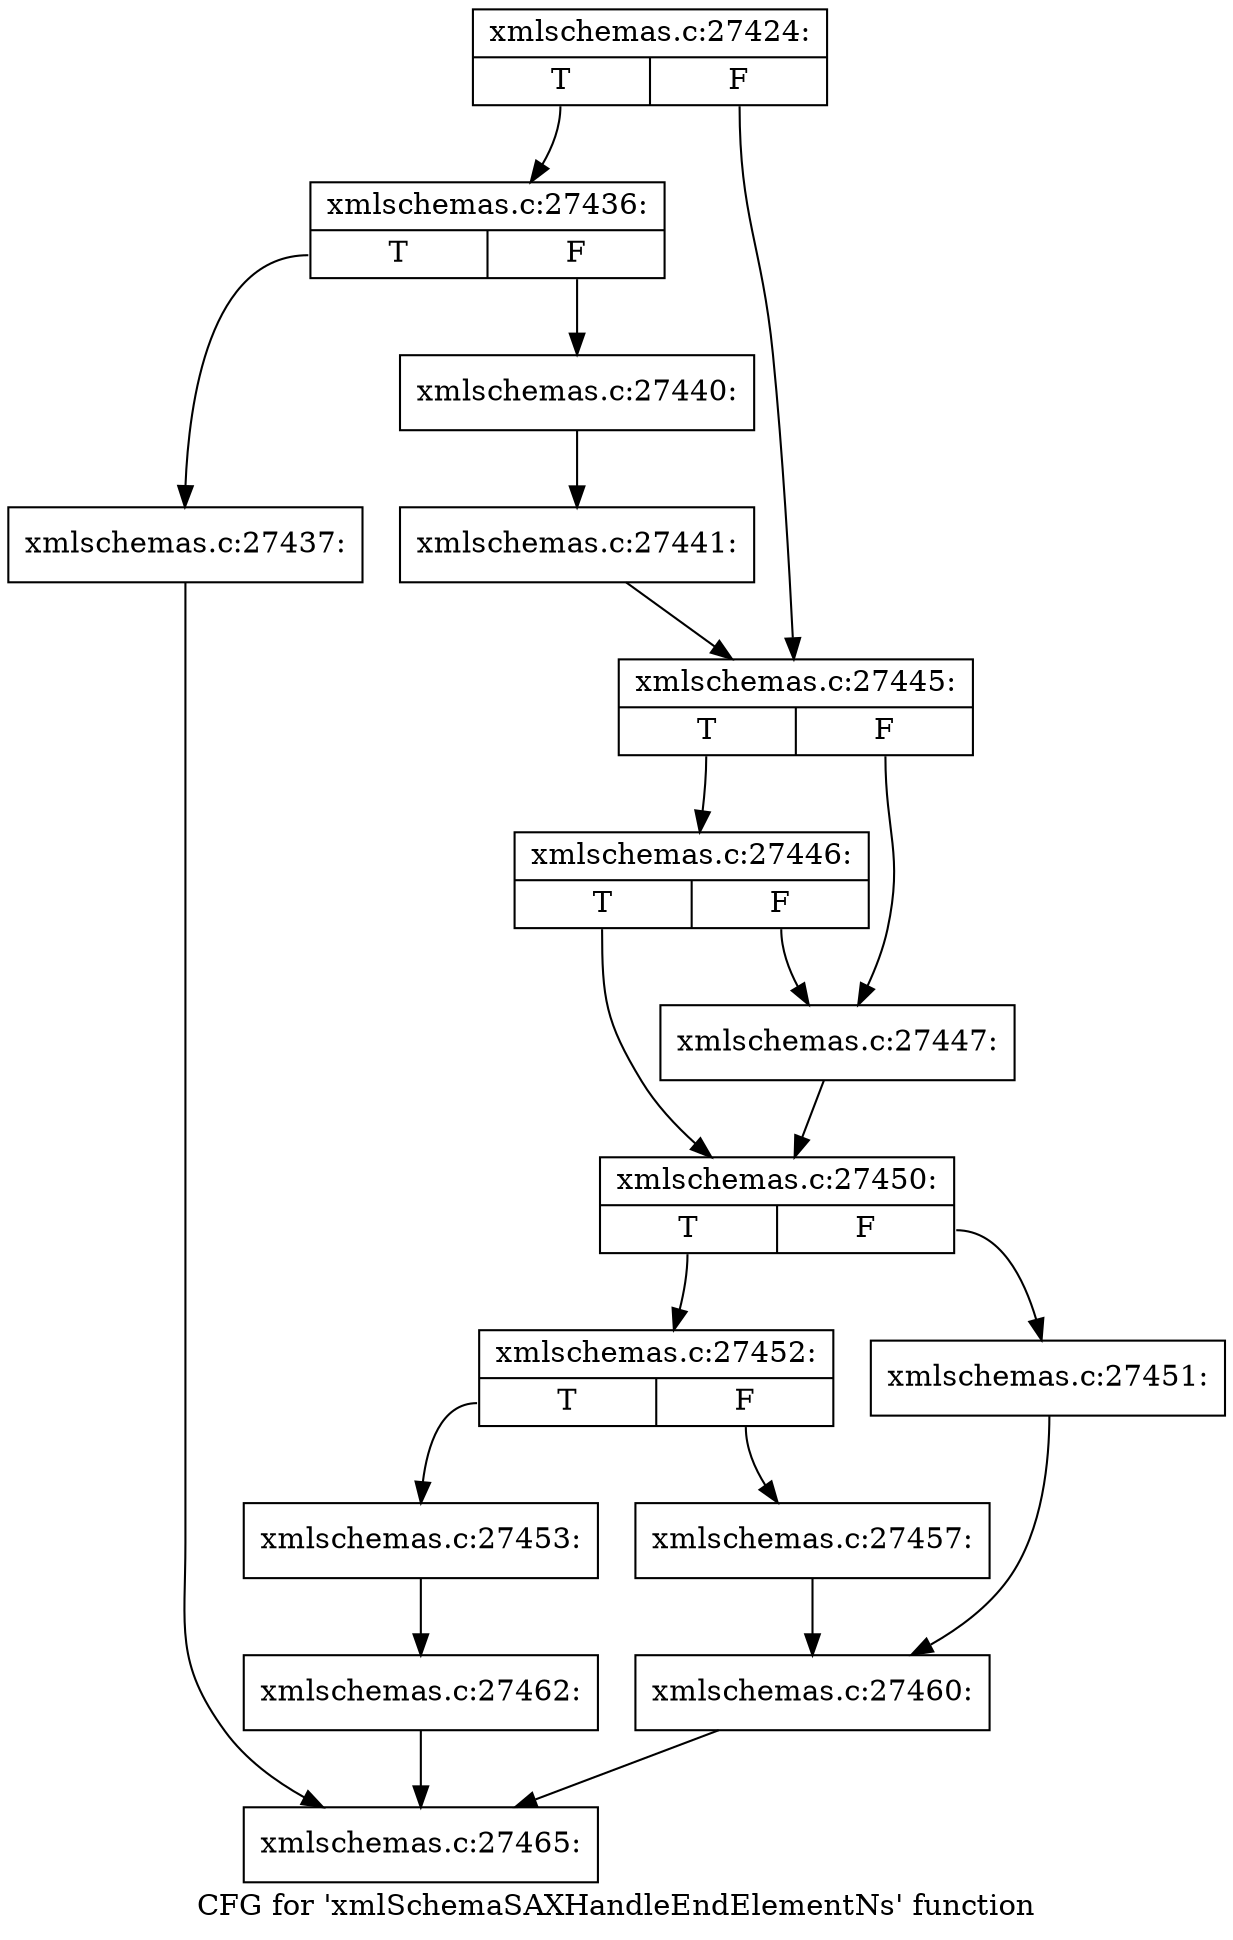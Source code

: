 digraph "CFG for 'xmlSchemaSAXHandleEndElementNs' function" {
	label="CFG for 'xmlSchemaSAXHandleEndElementNs' function";

	Node0x5a65020 [shape=record,label="{xmlschemas.c:27424:|{<s0>T|<s1>F}}"];
	Node0x5a65020:s0 -> Node0x5a65820;
	Node0x5a65020:s1 -> Node0x5a65870;
	Node0x5a65820 [shape=record,label="{xmlschemas.c:27436:|{<s0>T|<s1>F}}"];
	Node0x5a65820:s0 -> Node0x5a65d90;
	Node0x5a65820:s1 -> Node0x5a65e30;
	Node0x5a65d90 [shape=record,label="{xmlschemas.c:27437:}"];
	Node0x5a65d90 -> Node0x5a539b0;
	Node0x5a65e30 [shape=record,label="{xmlschemas.c:27440:}"];
	Node0x5a65e30 -> Node0x5a65de0;
	Node0x5a65de0 [shape=record,label="{xmlschemas.c:27441:}"];
	Node0x5a65de0 -> Node0x5a65870;
	Node0x5a65870 [shape=record,label="{xmlschemas.c:27445:|{<s0>T|<s1>F}}"];
	Node0x5a65870:s0 -> Node0x5a66c60;
	Node0x5a65870:s1 -> Node0x5a66bc0;
	Node0x5a66c60 [shape=record,label="{xmlschemas.c:27446:|{<s0>T|<s1>F}}"];
	Node0x5a66c60:s0 -> Node0x5a66c10;
	Node0x5a66c60:s1 -> Node0x5a66bc0;
	Node0x5a66bc0 [shape=record,label="{xmlschemas.c:27447:}"];
	Node0x5a66bc0 -> Node0x5a66c10;
	Node0x5a66c10 [shape=record,label="{xmlschemas.c:27450:|{<s0>T|<s1>F}}"];
	Node0x5a66c10:s0 -> Node0x5a68170;
	Node0x5a66c10:s1 -> Node0x5a681c0;
	Node0x5a68170 [shape=record,label="{xmlschemas.c:27452:|{<s0>T|<s1>F}}"];
	Node0x5a68170:s0 -> Node0x5a68580;
	Node0x5a68170:s1 -> Node0x5a685d0;
	Node0x5a68580 [shape=record,label="{xmlschemas.c:27453:}"];
	Node0x5a68580 -> Node0x5a67840;
	Node0x5a685d0 [shape=record,label="{xmlschemas.c:27457:}"];
	Node0x5a685d0 -> Node0x5a69340;
	Node0x5a681c0 [shape=record,label="{xmlschemas.c:27451:}"];
	Node0x5a681c0 -> Node0x5a69340;
	Node0x5a69340 [shape=record,label="{xmlschemas.c:27460:}"];
	Node0x5a69340 -> Node0x5a539b0;
	Node0x5a67840 [shape=record,label="{xmlschemas.c:27462:}"];
	Node0x5a67840 -> Node0x5a539b0;
	Node0x5a539b0 [shape=record,label="{xmlschemas.c:27465:}"];
}
